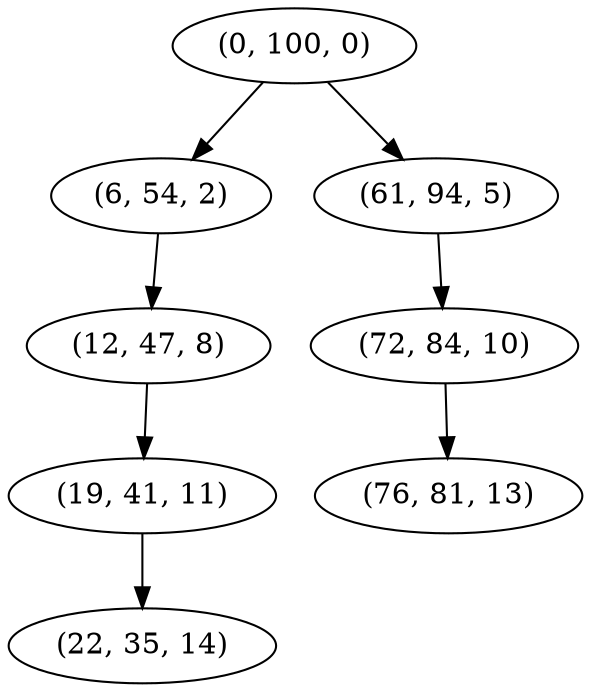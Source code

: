 digraph tree {
    "(0, 100, 0)";
    "(6, 54, 2)";
    "(12, 47, 8)";
    "(19, 41, 11)";
    "(22, 35, 14)";
    "(61, 94, 5)";
    "(72, 84, 10)";
    "(76, 81, 13)";
    "(0, 100, 0)" -> "(6, 54, 2)";
    "(0, 100, 0)" -> "(61, 94, 5)";
    "(6, 54, 2)" -> "(12, 47, 8)";
    "(12, 47, 8)" -> "(19, 41, 11)";
    "(19, 41, 11)" -> "(22, 35, 14)";
    "(61, 94, 5)" -> "(72, 84, 10)";
    "(72, 84, 10)" -> "(76, 81, 13)";
}
